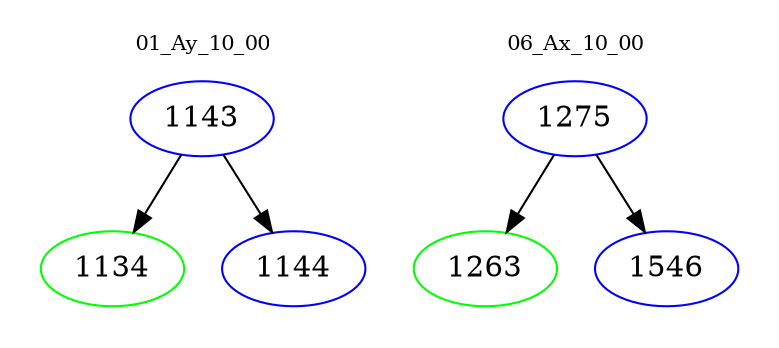 digraph{
subgraph cluster_0 {
color = white
label = "01_Ay_10_00";
fontsize=10;
T0_1143 [label="1143", color="blue"]
T0_1143 -> T0_1134 [color="black"]
T0_1134 [label="1134", color="green"]
T0_1143 -> T0_1144 [color="black"]
T0_1144 [label="1144", color="blue"]
}
subgraph cluster_1 {
color = white
label = "06_Ax_10_00";
fontsize=10;
T1_1275 [label="1275", color="blue"]
T1_1275 -> T1_1263 [color="black"]
T1_1263 [label="1263", color="green"]
T1_1275 -> T1_1546 [color="black"]
T1_1546 [label="1546", color="blue"]
}
}
